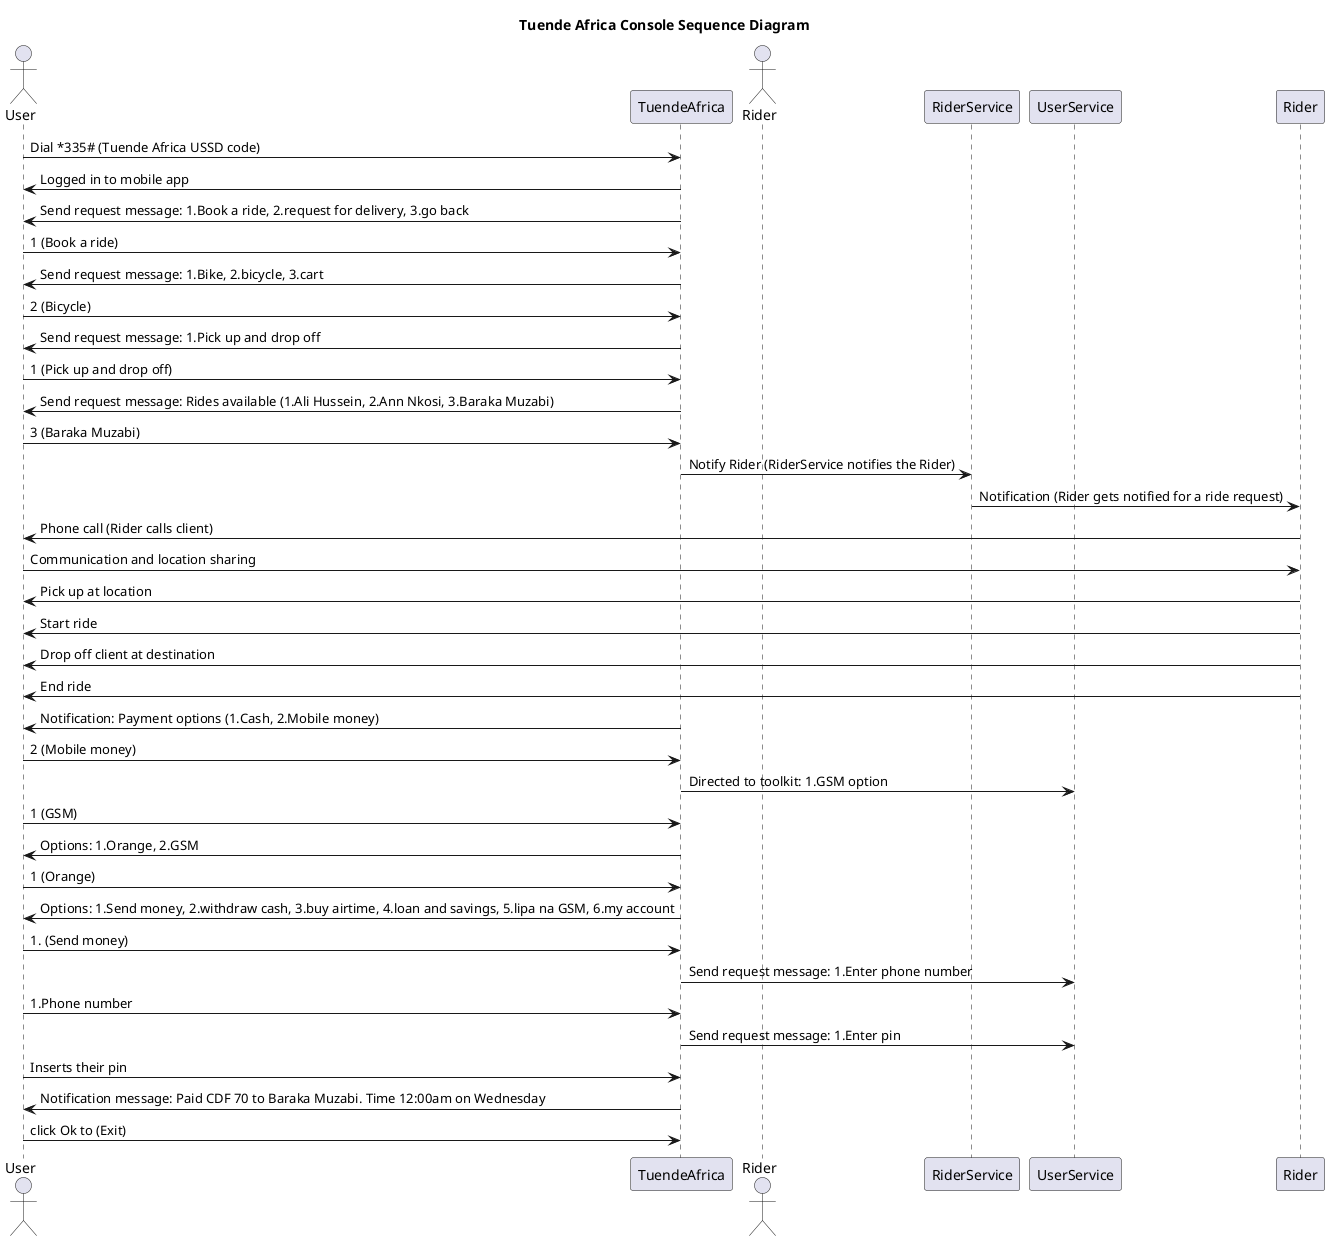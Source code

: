 @startuml Tuende Africa Console SequenceDiagram

title  Tuende Africa Console Sequence Diagram

actor User
participant TuendeAfrica
actor Rider as Baraka_Muzabi
participant RiderService
participant UserService

User->TuendeAfrica: Dial *335# (Tuende Africa USSD code)
TuendeAfrica->User: Logged in to mobile app
TuendeAfrica->User: Send request message: 1.Book a ride, 2.request for delivery, 3.go back
User->TuendeAfrica: 1 (Book a ride)
TuendeAfrica->User: Send request message: 1.Bike, 2.bicycle, 3.cart
User->TuendeAfrica: 2 (Bicycle)
TuendeAfrica->User: Send request message: 1.Pick up and drop off
User->TuendeAfrica: 1 (Pick up and drop off)
TuendeAfrica->User: Send request message: Rides available (1.Ali Hussein, 2.Ann Nkosi, 3.Baraka Muzabi)
User->TuendeAfrica: 3 (Baraka Muzabi)
TuendeAfrica->RiderService: Notify Rider (RiderService notifies the Rider)
RiderService->Rider: Notification (Rider gets notified for a ride request)
Rider->User: Phone call (Rider calls client)
User->Rider: Communication and location sharing
Rider->User: Pick up at location
Rider->User: Start ride
Rider->User: Drop off client at destination
Rider->User: End ride
TuendeAfrica->User: Notification: Payment options (1.Cash, 2.Mobile money)
User->TuendeAfrica: 2 (Mobile money)
TuendeAfrica->UserService: Directed to toolkit: 1.GSM option
User->TuendeAfrica: 1 (GSM)
TuendeAfrica->User: Options: 1.Orange, 2.GSM
User->TuendeAfrica: 1 (Orange)
TuendeAfrica->User: Options: 1.Send money, 2.withdraw cash, 3.buy airtime, 4.loan and savings, 5.lipa na GSM, 6.my account
User->TuendeAfrica: 1. (Send money)
TuendeAfrica->UserService: Send request message: 1.Enter phone number
User->TuendeAfrica: 1.Phone number
TuendeAfrica->UserService: Send request message: 1.Enter pin
User->TuendeAfrica: Inserts their pin
TuendeAfrica->User: Notification message: Paid CDF 70 to Baraka Muzabi. Time 12:00am on Wednesday
User->TuendeAfrica: click Ok to (Exit)

@enduml
